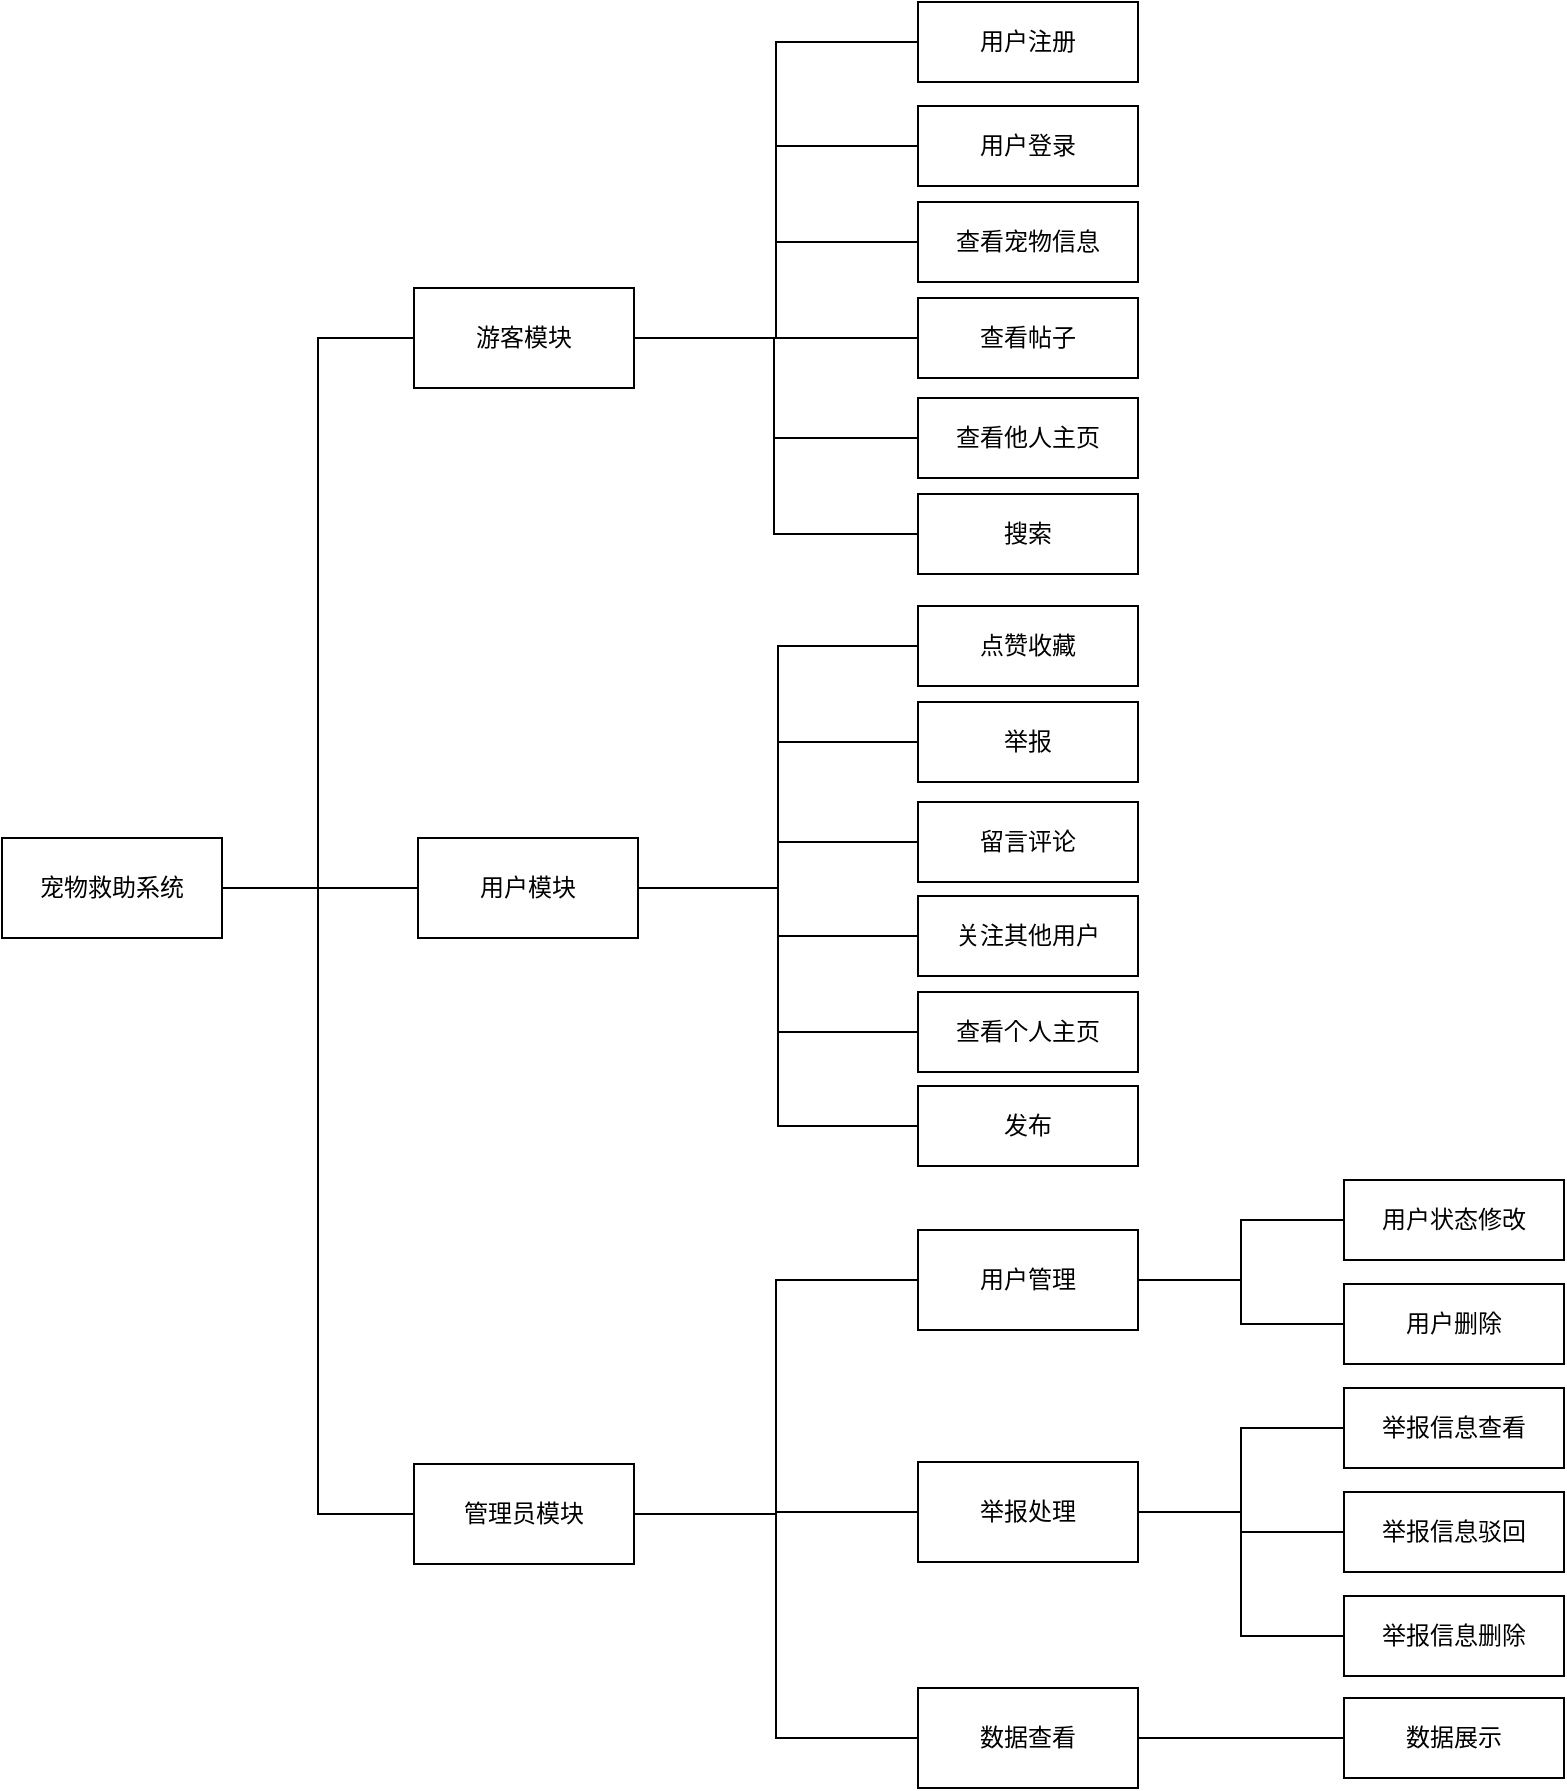 <mxfile version="21.2.1" type="github">
  <diagram name="第 1 页" id="mkupdMt_LEtYy61-9lSY">
    <mxGraphModel dx="1419" dy="1184" grid="0" gridSize="10" guides="1" tooltips="1" connect="1" arrows="1" fold="1" page="0" pageScale="1" pageWidth="827" pageHeight="1169" math="0" shadow="0">
      <root>
        <mxCell id="0" />
        <mxCell id="1" parent="0" />
        <mxCell id="m7fBolxANu1u9ZSStpLS-5" style="edgeStyle=orthogonalEdgeStyle;rounded=0;orthogonalLoop=1;jettySize=auto;html=1;entryX=0;entryY=0.5;entryDx=0;entryDy=0;endArrow=none;endFill=0;" parent="1" source="m7fBolxANu1u9ZSStpLS-1" target="m7fBolxANu1u9ZSStpLS-2" edge="1">
          <mxGeometry relative="1" as="geometry" />
        </mxCell>
        <mxCell id="cGVzsfBpJbHn_tIpfeq9-5" style="edgeStyle=orthogonalEdgeStyle;rounded=0;orthogonalLoop=1;jettySize=auto;html=1;entryX=0;entryY=0.5;entryDx=0;entryDy=0;endArrow=none;endFill=0;" parent="1" source="m7fBolxANu1u9ZSStpLS-1" target="cGVzsfBpJbHn_tIpfeq9-2" edge="1">
          <mxGeometry relative="1" as="geometry" />
        </mxCell>
        <mxCell id="cGVzsfBpJbHn_tIpfeq9-6" style="edgeStyle=orthogonalEdgeStyle;rounded=0;orthogonalLoop=1;jettySize=auto;html=1;entryX=0;entryY=0.5;entryDx=0;entryDy=0;endArrow=none;endFill=0;" parent="1" source="m7fBolxANu1u9ZSStpLS-1" target="cGVzsfBpJbHn_tIpfeq9-1" edge="1">
          <mxGeometry relative="1" as="geometry" />
        </mxCell>
        <mxCell id="m7fBolxANu1u9ZSStpLS-1" value="宠物救助系统" style="html=1;whiteSpace=wrap;" parent="1" vertex="1">
          <mxGeometry x="42" y="116" width="110" height="50" as="geometry" />
        </mxCell>
        <mxCell id="m7fBolxANu1u9ZSStpLS-67" style="edgeStyle=orthogonalEdgeStyle;rounded=0;orthogonalLoop=1;jettySize=auto;html=1;entryX=0;entryY=0.5;entryDx=0;entryDy=0;endArrow=none;endFill=0;" parent="1" source="m7fBolxANu1u9ZSStpLS-2" target="m7fBolxANu1u9ZSStpLS-51" edge="1">
          <mxGeometry relative="1" as="geometry" />
        </mxCell>
        <mxCell id="m7fBolxANu1u9ZSStpLS-68" style="edgeStyle=orthogonalEdgeStyle;rounded=0;orthogonalLoop=1;jettySize=auto;html=1;endArrow=none;endFill=0;" parent="1" source="m7fBolxANu1u9ZSStpLS-2" target="m7fBolxANu1u9ZSStpLS-52" edge="1">
          <mxGeometry relative="1" as="geometry" />
        </mxCell>
        <mxCell id="m7fBolxANu1u9ZSStpLS-69" style="edgeStyle=orthogonalEdgeStyle;rounded=0;orthogonalLoop=1;jettySize=auto;html=1;entryX=0;entryY=0.5;entryDx=0;entryDy=0;endArrow=none;endFill=0;" parent="1" source="m7fBolxANu1u9ZSStpLS-2" target="m7fBolxANu1u9ZSStpLS-53" edge="1">
          <mxGeometry relative="1" as="geometry" />
        </mxCell>
        <mxCell id="m7fBolxANu1u9ZSStpLS-2" value="管理员模块" style="html=1;whiteSpace=wrap;" parent="1" vertex="1">
          <mxGeometry x="248" y="429" width="110" height="50" as="geometry" />
        </mxCell>
        <mxCell id="m7fBolxANu1u9ZSStpLS-61" style="edgeStyle=orthogonalEdgeStyle;rounded=0;orthogonalLoop=1;jettySize=auto;html=1;entryX=0;entryY=0.5;entryDx=0;entryDy=0;endArrow=none;endFill=0;" parent="1" source="m7fBolxANu1u9ZSStpLS-51" target="m7fBolxANu1u9ZSStpLS-54" edge="1">
          <mxGeometry relative="1" as="geometry" />
        </mxCell>
        <mxCell id="m7fBolxANu1u9ZSStpLS-62" style="edgeStyle=orthogonalEdgeStyle;rounded=0;orthogonalLoop=1;jettySize=auto;html=1;entryX=0;entryY=0.5;entryDx=0;entryDy=0;endArrow=none;endFill=0;" parent="1" source="m7fBolxANu1u9ZSStpLS-51" target="m7fBolxANu1u9ZSStpLS-56" edge="1">
          <mxGeometry relative="1" as="geometry" />
        </mxCell>
        <mxCell id="m7fBolxANu1u9ZSStpLS-51" value="用户管理" style="html=1;whiteSpace=wrap;" parent="1" vertex="1">
          <mxGeometry x="500" y="312" width="110" height="50" as="geometry" />
        </mxCell>
        <mxCell id="m7fBolxANu1u9ZSStpLS-63" style="edgeStyle=orthogonalEdgeStyle;rounded=0;orthogonalLoop=1;jettySize=auto;html=1;entryX=0;entryY=0.5;entryDx=0;entryDy=0;endArrow=none;endFill=0;" parent="1" source="m7fBolxANu1u9ZSStpLS-52" target="m7fBolxANu1u9ZSStpLS-55" edge="1">
          <mxGeometry relative="1" as="geometry" />
        </mxCell>
        <mxCell id="m7fBolxANu1u9ZSStpLS-64" style="edgeStyle=orthogonalEdgeStyle;rounded=0;orthogonalLoop=1;jettySize=auto;html=1;entryX=0;entryY=0.5;entryDx=0;entryDy=0;endArrow=none;endFill=0;" parent="1" source="m7fBolxANu1u9ZSStpLS-52" target="m7fBolxANu1u9ZSStpLS-57" edge="1">
          <mxGeometry relative="1" as="geometry" />
        </mxCell>
        <mxCell id="m7fBolxANu1u9ZSStpLS-65" style="edgeStyle=orthogonalEdgeStyle;rounded=0;orthogonalLoop=1;jettySize=auto;html=1;entryX=0;entryY=0.5;entryDx=0;entryDy=0;endArrow=none;endFill=0;" parent="1" source="m7fBolxANu1u9ZSStpLS-52" target="m7fBolxANu1u9ZSStpLS-58" edge="1">
          <mxGeometry relative="1" as="geometry" />
        </mxCell>
        <mxCell id="m7fBolxANu1u9ZSStpLS-52" value="举报处理" style="html=1;whiteSpace=wrap;" parent="1" vertex="1">
          <mxGeometry x="500" y="428" width="110" height="50" as="geometry" />
        </mxCell>
        <mxCell id="m7fBolxANu1u9ZSStpLS-66" style="edgeStyle=orthogonalEdgeStyle;rounded=0;orthogonalLoop=1;jettySize=auto;html=1;entryX=0;entryY=0.5;entryDx=0;entryDy=0;endArrow=none;endFill=0;" parent="1" source="m7fBolxANu1u9ZSStpLS-53" target="m7fBolxANu1u9ZSStpLS-60" edge="1">
          <mxGeometry relative="1" as="geometry" />
        </mxCell>
        <mxCell id="m7fBolxANu1u9ZSStpLS-53" value="数据查看" style="html=1;whiteSpace=wrap;" parent="1" vertex="1">
          <mxGeometry x="500" y="541" width="110" height="50" as="geometry" />
        </mxCell>
        <mxCell id="m7fBolxANu1u9ZSStpLS-54" value="用户状态修改" style="html=1;whiteSpace=wrap;" parent="1" vertex="1">
          <mxGeometry x="713" y="287" width="110" height="40" as="geometry" />
        </mxCell>
        <mxCell id="m7fBolxANu1u9ZSStpLS-55" value="举报信息查看" style="html=1;whiteSpace=wrap;" parent="1" vertex="1">
          <mxGeometry x="713" y="391" width="110" height="40" as="geometry" />
        </mxCell>
        <mxCell id="m7fBolxANu1u9ZSStpLS-56" value="用户删除" style="html=1;whiteSpace=wrap;" parent="1" vertex="1">
          <mxGeometry x="713" y="339" width="110" height="40" as="geometry" />
        </mxCell>
        <mxCell id="m7fBolxANu1u9ZSStpLS-57" value="举报信息驳回" style="html=1;whiteSpace=wrap;" parent="1" vertex="1">
          <mxGeometry x="713" y="443" width="110" height="40" as="geometry" />
        </mxCell>
        <mxCell id="m7fBolxANu1u9ZSStpLS-58" value="举报信息删除" style="html=1;whiteSpace=wrap;" parent="1" vertex="1">
          <mxGeometry x="713" y="495" width="110" height="40" as="geometry" />
        </mxCell>
        <mxCell id="m7fBolxANu1u9ZSStpLS-60" value="数据展示" style="html=1;whiteSpace=wrap;" parent="1" vertex="1">
          <mxGeometry x="713" y="546" width="110" height="40" as="geometry" />
        </mxCell>
        <mxCell id="mqM65p2_ZrEX_WC7x3iA-3" style="edgeStyle=orthogonalEdgeStyle;rounded=0;orthogonalLoop=1;jettySize=auto;html=1;entryX=0;entryY=0.5;entryDx=0;entryDy=0;endArrow=none;endFill=0;" parent="1" source="cGVzsfBpJbHn_tIpfeq9-1" target="cGVzsfBpJbHn_tIpfeq9-15" edge="1">
          <mxGeometry relative="1" as="geometry" />
        </mxCell>
        <mxCell id="mqM65p2_ZrEX_WC7x3iA-4" style="edgeStyle=orthogonalEdgeStyle;rounded=0;orthogonalLoop=1;jettySize=auto;html=1;entryX=0;entryY=0.5;entryDx=0;entryDy=0;endArrow=none;endFill=0;" parent="1" source="cGVzsfBpJbHn_tIpfeq9-1" target="cGVzsfBpJbHn_tIpfeq9-16" edge="1">
          <mxGeometry relative="1" as="geometry" />
        </mxCell>
        <mxCell id="mqM65p2_ZrEX_WC7x3iA-5" style="edgeStyle=orthogonalEdgeStyle;rounded=0;orthogonalLoop=1;jettySize=auto;html=1;entryX=0;entryY=0.5;entryDx=0;entryDy=0;endArrow=none;endFill=0;" parent="1" source="cGVzsfBpJbHn_tIpfeq9-1" target="cGVzsfBpJbHn_tIpfeq9-14" edge="1">
          <mxGeometry relative="1" as="geometry" />
        </mxCell>
        <mxCell id="mqM65p2_ZrEX_WC7x3iA-6" style="edgeStyle=orthogonalEdgeStyle;rounded=0;orthogonalLoop=1;jettySize=auto;html=1;endArrow=none;endFill=0;" parent="1" source="cGVzsfBpJbHn_tIpfeq9-1" target="cGVzsfBpJbHn_tIpfeq9-18" edge="1">
          <mxGeometry relative="1" as="geometry" />
        </mxCell>
        <mxCell id="mqM65p2_ZrEX_WC7x3iA-7" style="edgeStyle=orthogonalEdgeStyle;rounded=0;orthogonalLoop=1;jettySize=auto;html=1;entryX=0;entryY=0.5;entryDx=0;entryDy=0;endArrow=none;endFill=0;" parent="1" source="cGVzsfBpJbHn_tIpfeq9-1" target="cGVzsfBpJbHn_tIpfeq9-19" edge="1">
          <mxGeometry relative="1" as="geometry" />
        </mxCell>
        <mxCell id="mqM65p2_ZrEX_WC7x3iA-8" style="edgeStyle=orthogonalEdgeStyle;rounded=0;orthogonalLoop=1;jettySize=auto;html=1;entryX=0;entryY=0.5;entryDx=0;entryDy=0;endArrow=none;endFill=0;" parent="1" source="cGVzsfBpJbHn_tIpfeq9-1" target="mqM65p2_ZrEX_WC7x3iA-2" edge="1">
          <mxGeometry relative="1" as="geometry" />
        </mxCell>
        <mxCell id="cGVzsfBpJbHn_tIpfeq9-1" value="用户模块" style="html=1;whiteSpace=wrap;" parent="1" vertex="1">
          <mxGeometry x="250" y="116" width="110" height="50" as="geometry" />
        </mxCell>
        <mxCell id="cGVzsfBpJbHn_tIpfeq9-21" style="edgeStyle=orthogonalEdgeStyle;rounded=0;orthogonalLoop=1;jettySize=auto;html=1;entryX=0;entryY=0.5;entryDx=0;entryDy=0;endArrow=none;endFill=0;" parent="1" source="cGVzsfBpJbHn_tIpfeq9-2" target="cGVzsfBpJbHn_tIpfeq9-7" edge="1">
          <mxGeometry relative="1" as="geometry" />
        </mxCell>
        <mxCell id="cGVzsfBpJbHn_tIpfeq9-22" style="edgeStyle=orthogonalEdgeStyle;rounded=0;orthogonalLoop=1;jettySize=auto;html=1;entryX=0;entryY=0.5;entryDx=0;entryDy=0;endArrow=none;endFill=0;" parent="1" source="cGVzsfBpJbHn_tIpfeq9-2" target="cGVzsfBpJbHn_tIpfeq9-8" edge="1">
          <mxGeometry relative="1" as="geometry" />
        </mxCell>
        <mxCell id="cGVzsfBpJbHn_tIpfeq9-23" style="edgeStyle=orthogonalEdgeStyle;rounded=0;orthogonalLoop=1;jettySize=auto;html=1;entryX=0;entryY=0.5;entryDx=0;entryDy=0;endArrow=none;endFill=0;" parent="1" source="cGVzsfBpJbHn_tIpfeq9-2" target="cGVzsfBpJbHn_tIpfeq9-10" edge="1">
          <mxGeometry relative="1" as="geometry" />
        </mxCell>
        <mxCell id="cGVzsfBpJbHn_tIpfeq9-24" style="edgeStyle=orthogonalEdgeStyle;rounded=0;orthogonalLoop=1;jettySize=auto;html=1;entryX=0;entryY=0.5;entryDx=0;entryDy=0;endArrow=none;endFill=0;" parent="1" source="cGVzsfBpJbHn_tIpfeq9-2" target="cGVzsfBpJbHn_tIpfeq9-11" edge="1">
          <mxGeometry relative="1" as="geometry" />
        </mxCell>
        <mxCell id="cGVzsfBpJbHn_tIpfeq9-27" style="edgeStyle=orthogonalEdgeStyle;rounded=0;orthogonalLoop=1;jettySize=auto;html=1;entryX=0;entryY=0.5;entryDx=0;entryDy=0;endArrow=none;endFill=0;" parent="1" source="cGVzsfBpJbHn_tIpfeq9-2" target="cGVzsfBpJbHn_tIpfeq9-12" edge="1">
          <mxGeometry relative="1" as="geometry">
            <Array as="points">
              <mxPoint x="428" y="-134" />
              <mxPoint x="428" y="-84" />
            </Array>
          </mxGeometry>
        </mxCell>
        <mxCell id="cGVzsfBpJbHn_tIpfeq9-28" style="edgeStyle=orthogonalEdgeStyle;rounded=0;orthogonalLoop=1;jettySize=auto;html=1;entryX=0;entryY=0.5;entryDx=0;entryDy=0;endArrow=none;endFill=0;" parent="1" source="cGVzsfBpJbHn_tIpfeq9-2" target="cGVzsfBpJbHn_tIpfeq9-9" edge="1">
          <mxGeometry relative="1" as="geometry">
            <Array as="points">
              <mxPoint x="428" y="-134" />
              <mxPoint x="428" y="-36" />
            </Array>
          </mxGeometry>
        </mxCell>
        <mxCell id="cGVzsfBpJbHn_tIpfeq9-2" value="游客模块" style="html=1;whiteSpace=wrap;" parent="1" vertex="1">
          <mxGeometry x="248" y="-159" width="110" height="50" as="geometry" />
        </mxCell>
        <mxCell id="cGVzsfBpJbHn_tIpfeq9-7" value="用户注册" style="html=1;whiteSpace=wrap;" parent="1" vertex="1">
          <mxGeometry x="500" y="-302" width="110" height="40" as="geometry" />
        </mxCell>
        <mxCell id="cGVzsfBpJbHn_tIpfeq9-8" value="用户登录" style="html=1;whiteSpace=wrap;" parent="1" vertex="1">
          <mxGeometry x="500" y="-250" width="110" height="40" as="geometry" />
        </mxCell>
        <mxCell id="cGVzsfBpJbHn_tIpfeq9-9" value="搜索" style="html=1;whiteSpace=wrap;" parent="1" vertex="1">
          <mxGeometry x="500" y="-56" width="110" height="40" as="geometry" />
        </mxCell>
        <mxCell id="cGVzsfBpJbHn_tIpfeq9-10" value="查看宠物信息" style="html=1;whiteSpace=wrap;" parent="1" vertex="1">
          <mxGeometry x="500" y="-202" width="110" height="40" as="geometry" />
        </mxCell>
        <mxCell id="cGVzsfBpJbHn_tIpfeq9-11" value="查看帖子" style="html=1;whiteSpace=wrap;" parent="1" vertex="1">
          <mxGeometry x="500" y="-154" width="110" height="40" as="geometry" />
        </mxCell>
        <mxCell id="cGVzsfBpJbHn_tIpfeq9-12" value="查看他人主页" style="html=1;whiteSpace=wrap;" parent="1" vertex="1">
          <mxGeometry x="500" y="-104" width="110" height="40" as="geometry" />
        </mxCell>
        <mxCell id="cGVzsfBpJbHn_tIpfeq9-14" value="留言评论" style="html=1;whiteSpace=wrap;" parent="1" vertex="1">
          <mxGeometry x="500" y="98" width="110" height="40" as="geometry" />
        </mxCell>
        <mxCell id="cGVzsfBpJbHn_tIpfeq9-15" value="点赞收藏" style="html=1;whiteSpace=wrap;" parent="1" vertex="1">
          <mxGeometry x="500" width="110" height="40" as="geometry" />
        </mxCell>
        <mxCell id="cGVzsfBpJbHn_tIpfeq9-16" value="举报" style="html=1;whiteSpace=wrap;" parent="1" vertex="1">
          <mxGeometry x="500" y="48" width="110" height="40" as="geometry" />
        </mxCell>
        <mxCell id="cGVzsfBpJbHn_tIpfeq9-18" value="关注其他用户" style="html=1;whiteSpace=wrap;" parent="1" vertex="1">
          <mxGeometry x="500" y="145" width="110" height="40" as="geometry" />
        </mxCell>
        <mxCell id="cGVzsfBpJbHn_tIpfeq9-19" value="查看个人主页" style="html=1;whiteSpace=wrap;" parent="1" vertex="1">
          <mxGeometry x="500" y="193" width="110" height="40" as="geometry" />
        </mxCell>
        <mxCell id="mqM65p2_ZrEX_WC7x3iA-2" value="发布" style="html=1;whiteSpace=wrap;" parent="1" vertex="1">
          <mxGeometry x="500" y="240" width="110" height="40" as="geometry" />
        </mxCell>
      </root>
    </mxGraphModel>
  </diagram>
</mxfile>
